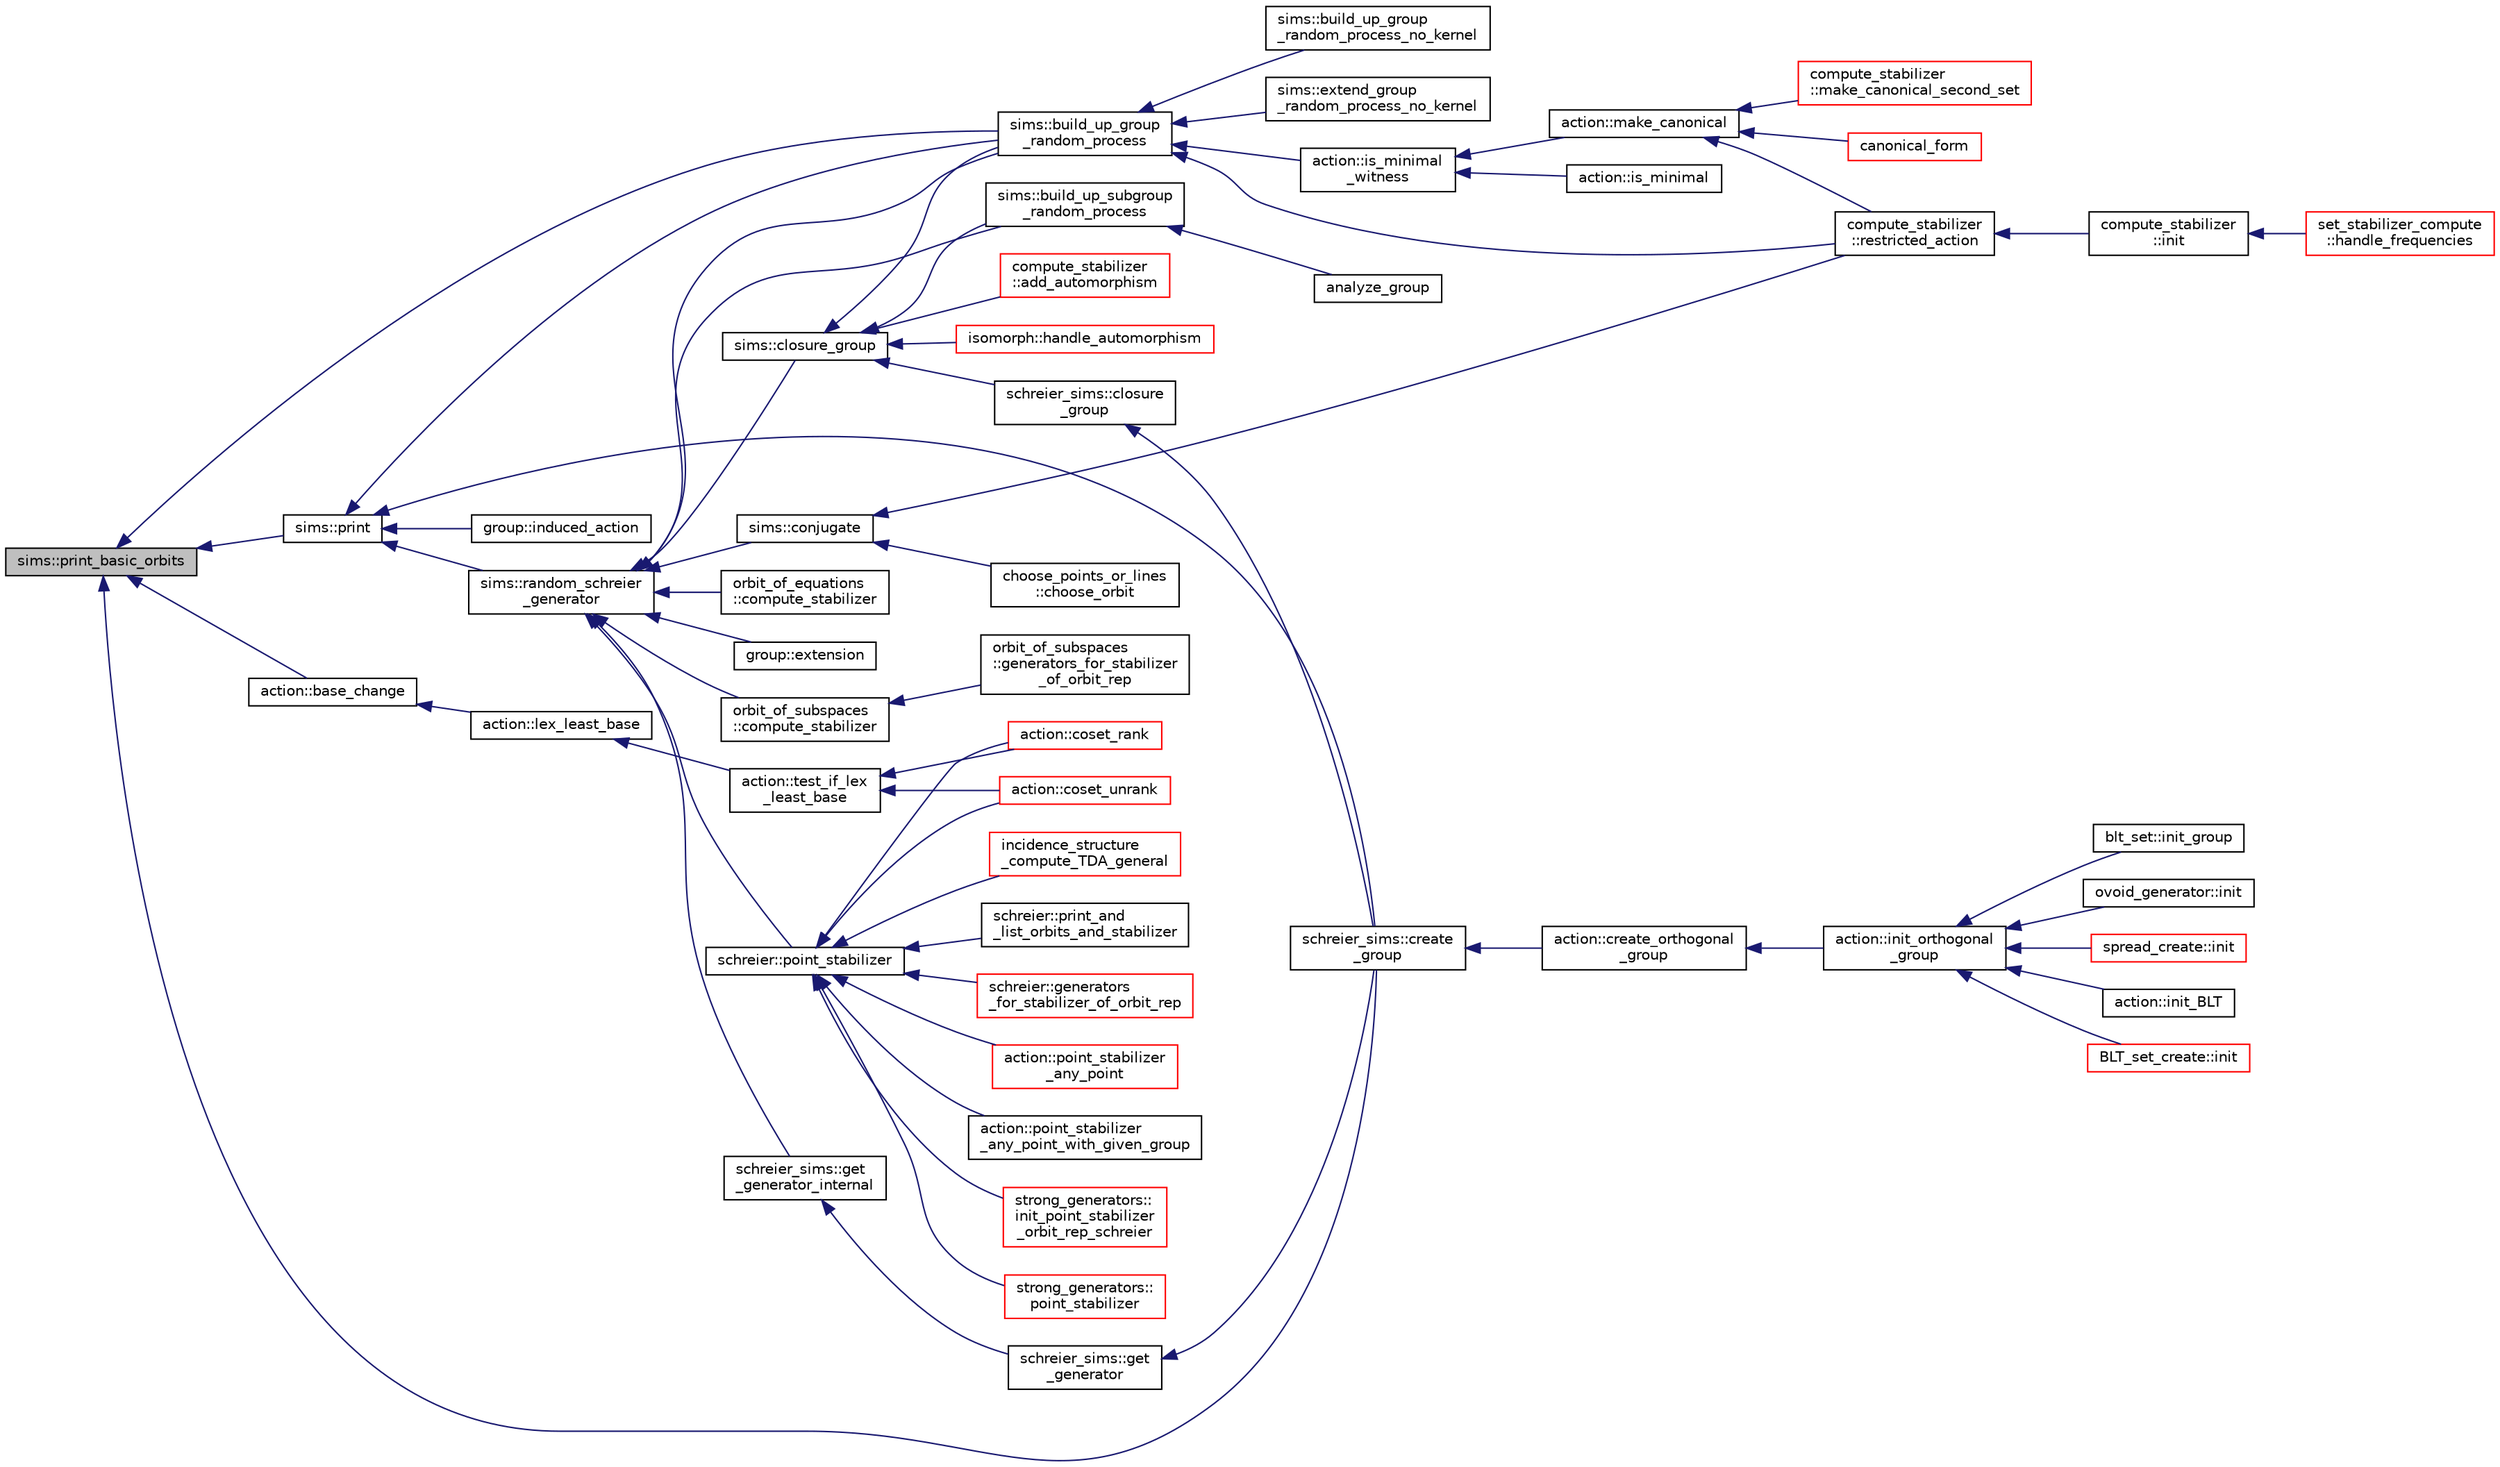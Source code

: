 digraph "sims::print_basic_orbits"
{
  edge [fontname="Helvetica",fontsize="10",labelfontname="Helvetica",labelfontsize="10"];
  node [fontname="Helvetica",fontsize="10",shape=record];
  rankdir="LR";
  Node8624 [label="sims::print_basic_orbits",height=0.2,width=0.4,color="black", fillcolor="grey75", style="filled", fontcolor="black"];
  Node8624 -> Node8625 [dir="back",color="midnightblue",fontsize="10",style="solid",fontname="Helvetica"];
  Node8625 [label="action::base_change",height=0.2,width=0.4,color="black", fillcolor="white", style="filled",URL="$d2/d86/classaction.html#a1cab1a81da804692affaf9b7060c90f6"];
  Node8625 -> Node8626 [dir="back",color="midnightblue",fontsize="10",style="solid",fontname="Helvetica"];
  Node8626 [label="action::lex_least_base",height=0.2,width=0.4,color="black", fillcolor="white", style="filled",URL="$d2/d86/classaction.html#a9a2ef76acebb468140a74f3a6af8eb88"];
  Node8626 -> Node8627 [dir="back",color="midnightblue",fontsize="10",style="solid",fontname="Helvetica"];
  Node8627 [label="action::test_if_lex\l_least_base",height=0.2,width=0.4,color="black", fillcolor="white", style="filled",URL="$d2/d86/classaction.html#afb63a2be19013fcf35337553d7c08eda"];
  Node8627 -> Node8628 [dir="back",color="midnightblue",fontsize="10",style="solid",fontname="Helvetica"];
  Node8628 [label="action::coset_unrank",height=0.2,width=0.4,color="red", fillcolor="white", style="filled",URL="$d2/d86/classaction.html#aeabf488f671d4e77a8a892eb58d82b34"];
  Node8627 -> Node8660 [dir="back",color="midnightblue",fontsize="10",style="solid",fontname="Helvetica"];
  Node8660 [label="action::coset_rank",height=0.2,width=0.4,color="red", fillcolor="white", style="filled",URL="$d2/d86/classaction.html#a5757c5b9562366be88526cc943c015e0"];
  Node8624 -> Node8664 [dir="back",color="midnightblue",fontsize="10",style="solid",fontname="Helvetica"];
  Node8664 [label="schreier_sims::create\l_group",height=0.2,width=0.4,color="black", fillcolor="white", style="filled",URL="$d0/da8/classschreier__sims.html#a1423aec8f5f7f69d0518cd4e69e29b07"];
  Node8664 -> Node8665 [dir="back",color="midnightblue",fontsize="10",style="solid",fontname="Helvetica"];
  Node8665 [label="action::create_orthogonal\l_group",height=0.2,width=0.4,color="black", fillcolor="white", style="filled",URL="$d2/d86/classaction.html#a9ec9857e52b35c91c52964a1c5701128"];
  Node8665 -> Node8666 [dir="back",color="midnightblue",fontsize="10",style="solid",fontname="Helvetica"];
  Node8666 [label="action::init_orthogonal\l_group",height=0.2,width=0.4,color="black", fillcolor="white", style="filled",URL="$d2/d86/classaction.html#a2cfe124956ed67d8b7a927bb44847cc2"];
  Node8666 -> Node8667 [dir="back",color="midnightblue",fontsize="10",style="solid",fontname="Helvetica"];
  Node8667 [label="blt_set::init_group",height=0.2,width=0.4,color="black", fillcolor="white", style="filled",URL="$d1/d3d/classblt__set.html#a9e5aede3bbac6f5e1dd31a8965bba200"];
  Node8666 -> Node8668 [dir="back",color="midnightblue",fontsize="10",style="solid",fontname="Helvetica"];
  Node8668 [label="ovoid_generator::init",height=0.2,width=0.4,color="black", fillcolor="white", style="filled",URL="$d3/daf/classovoid__generator.html#a44d90a4751554076f432f35089a964c2"];
  Node8666 -> Node8669 [dir="back",color="midnightblue",fontsize="10",style="solid",fontname="Helvetica"];
  Node8669 [label="spread_create::init",height=0.2,width=0.4,color="red", fillcolor="white", style="filled",URL="$de/d97/classspread__create.html#ae3c6630d33160e48a584c21a4f4a6209"];
  Node8666 -> Node8671 [dir="back",color="midnightblue",fontsize="10",style="solid",fontname="Helvetica"];
  Node8671 [label="action::init_BLT",height=0.2,width=0.4,color="black", fillcolor="white", style="filled",URL="$d2/d86/classaction.html#a0d33ca0ebe7467b984c3058520e02a0c"];
  Node8666 -> Node8672 [dir="back",color="midnightblue",fontsize="10",style="solid",fontname="Helvetica"];
  Node8672 [label="BLT_set_create::init",height=0.2,width=0.4,color="red", fillcolor="white", style="filled",URL="$d4/d40/class_b_l_t__set__create.html#af2b5df080b8358d8fcd7e41d187e8d0b"];
  Node8624 -> Node8674 [dir="back",color="midnightblue",fontsize="10",style="solid",fontname="Helvetica"];
  Node8674 [label="sims::print",height=0.2,width=0.4,color="black", fillcolor="white", style="filled",URL="$d9/df3/classsims.html#a93c3d22dc3ac6d78acc60bad65234944"];
  Node8674 -> Node8675 [dir="back",color="midnightblue",fontsize="10",style="solid",fontname="Helvetica"];
  Node8675 [label="group::induced_action",height=0.2,width=0.4,color="black", fillcolor="white", style="filled",URL="$d1/db7/classgroup.html#af6664c64704eb397874f42ed1ac7fed1"];
  Node8674 -> Node8664 [dir="back",color="midnightblue",fontsize="10",style="solid",fontname="Helvetica"];
  Node8674 -> Node8676 [dir="back",color="midnightblue",fontsize="10",style="solid",fontname="Helvetica"];
  Node8676 [label="sims::random_schreier\l_generator",height=0.2,width=0.4,color="black", fillcolor="white", style="filled",URL="$d9/df3/classsims.html#aaa77048e586c36a7639fa61ff66e0a23"];
  Node8676 -> Node8677 [dir="back",color="midnightblue",fontsize="10",style="solid",fontname="Helvetica"];
  Node8677 [label="schreier::point_stabilizer",height=0.2,width=0.4,color="black", fillcolor="white", style="filled",URL="$d3/dd6/classschreier.html#a976a31dfe3238284d96fc200532c7077"];
  Node8677 -> Node8678 [dir="back",color="midnightblue",fontsize="10",style="solid",fontname="Helvetica"];
  Node8678 [label="incidence_structure\l_compute_TDA_general",height=0.2,width=0.4,color="red", fillcolor="white", style="filled",URL="$df/d74/tl__geometry_8h.html#a21ab759f6e646f3fe703c17f39361448"];
  Node8677 -> Node8683 [dir="back",color="midnightblue",fontsize="10",style="solid",fontname="Helvetica"];
  Node8683 [label="schreier::print_and\l_list_orbits_and_stabilizer",height=0.2,width=0.4,color="black", fillcolor="white", style="filled",URL="$d3/dd6/classschreier.html#ad6b4fa4094b8c359f67b73fa73d7a159"];
  Node8677 -> Node8684 [dir="back",color="midnightblue",fontsize="10",style="solid",fontname="Helvetica"];
  Node8684 [label="schreier::generators\l_for_stabilizer_of_orbit_rep",height=0.2,width=0.4,color="red", fillcolor="white", style="filled",URL="$d3/dd6/classschreier.html#afd6fcc50900894e183d838f09e840da6"];
  Node8677 -> Node8695 [dir="back",color="midnightblue",fontsize="10",style="solid",fontname="Helvetica"];
  Node8695 [label="action::point_stabilizer\l_any_point",height=0.2,width=0.4,color="red", fillcolor="white", style="filled",URL="$d2/d86/classaction.html#a32ab18e3be9f4412d340ee94de405c13"];
  Node8677 -> Node8697 [dir="back",color="midnightblue",fontsize="10",style="solid",fontname="Helvetica"];
  Node8697 [label="action::point_stabilizer\l_any_point_with_given_group",height=0.2,width=0.4,color="black", fillcolor="white", style="filled",URL="$d2/d86/classaction.html#a4892e0399ba1be9d5f0aae001f18d663"];
  Node8677 -> Node8628 [dir="back",color="midnightblue",fontsize="10",style="solid",fontname="Helvetica"];
  Node8677 -> Node8660 [dir="back",color="midnightblue",fontsize="10",style="solid",fontname="Helvetica"];
  Node8677 -> Node8698 [dir="back",color="midnightblue",fontsize="10",style="solid",fontname="Helvetica"];
  Node8698 [label="strong_generators::\linit_point_stabilizer\l_orbit_rep_schreier",height=0.2,width=0.4,color="red", fillcolor="white", style="filled",URL="$dc/d09/classstrong__generators.html#abca7016c4618063c8c65a62c4ca889b9"];
  Node8677 -> Node8700 [dir="back",color="midnightblue",fontsize="10",style="solid",fontname="Helvetica"];
  Node8700 [label="strong_generators::\lpoint_stabilizer",height=0.2,width=0.4,color="red", fillcolor="white", style="filled",URL="$dc/d09/classstrong__generators.html#ad7ce398640e75836a6a4dde4e305e9e0"];
  Node8676 -> Node8707 [dir="back",color="midnightblue",fontsize="10",style="solid",fontname="Helvetica"];
  Node8707 [label="group::extension",height=0.2,width=0.4,color="black", fillcolor="white", style="filled",URL="$d1/db7/classgroup.html#a798cd01cad4d5616b67fa456b8b04008"];
  Node8676 -> Node8708 [dir="back",color="midnightblue",fontsize="10",style="solid",fontname="Helvetica"];
  Node8708 [label="schreier_sims::get\l_generator_internal",height=0.2,width=0.4,color="black", fillcolor="white", style="filled",URL="$d0/da8/classschreier__sims.html#a8d2feedf9ac36e320ec0999b868a8f7b"];
  Node8708 -> Node8709 [dir="back",color="midnightblue",fontsize="10",style="solid",fontname="Helvetica"];
  Node8709 [label="schreier_sims::get\l_generator",height=0.2,width=0.4,color="black", fillcolor="white", style="filled",URL="$d0/da8/classschreier__sims.html#ab8cc956f8a60d3a28ff2418973a4ca58"];
  Node8709 -> Node8664 [dir="back",color="midnightblue",fontsize="10",style="solid",fontname="Helvetica"];
  Node8676 -> Node8710 [dir="back",color="midnightblue",fontsize="10",style="solid",fontname="Helvetica"];
  Node8710 [label="sims::conjugate",height=0.2,width=0.4,color="black", fillcolor="white", style="filled",URL="$d9/df3/classsims.html#ae5fdcadcb51929b4f5c02347384d8b8d"];
  Node8710 -> Node8711 [dir="back",color="midnightblue",fontsize="10",style="solid",fontname="Helvetica"];
  Node8711 [label="compute_stabilizer\l::restricted_action",height=0.2,width=0.4,color="black", fillcolor="white", style="filled",URL="$d8/d30/classcompute__stabilizer.html#a895df470da0ac14f812c3c4b6f2280b9"];
  Node8711 -> Node8712 [dir="back",color="midnightblue",fontsize="10",style="solid",fontname="Helvetica"];
  Node8712 [label="compute_stabilizer\l::init",height=0.2,width=0.4,color="black", fillcolor="white", style="filled",URL="$d8/d30/classcompute__stabilizer.html#a36a1729430f317a65559220a8206a7d7"];
  Node8712 -> Node8713 [dir="back",color="midnightblue",fontsize="10",style="solid",fontname="Helvetica"];
  Node8713 [label="set_stabilizer_compute\l::handle_frequencies",height=0.2,width=0.4,color="red", fillcolor="white", style="filled",URL="$d8/dc6/classset__stabilizer__compute.html#a247c31bc3f19f22dadbfd7607cbaaa78"];
  Node8710 -> Node8722 [dir="back",color="midnightblue",fontsize="10",style="solid",fontname="Helvetica"];
  Node8722 [label="choose_points_or_lines\l::choose_orbit",height=0.2,width=0.4,color="black", fillcolor="white", style="filled",URL="$d6/d75/classchoose__points__or__lines.html#a17def7dc2b9407b483d887fb24fab74d"];
  Node8676 -> Node8723 [dir="back",color="midnightblue",fontsize="10",style="solid",fontname="Helvetica"];
  Node8723 [label="sims::build_up_group\l_random_process",height=0.2,width=0.4,color="black", fillcolor="white", style="filled",URL="$d9/df3/classsims.html#afde54d656304b5a92459615f2690ea64"];
  Node8723 -> Node8724 [dir="back",color="midnightblue",fontsize="10",style="solid",fontname="Helvetica"];
  Node8724 [label="action::is_minimal\l_witness",height=0.2,width=0.4,color="black", fillcolor="white", style="filled",URL="$d2/d86/classaction.html#aabf5ea4227f124eac2badc5d5225e220"];
  Node8724 -> Node8725 [dir="back",color="midnightblue",fontsize="10",style="solid",fontname="Helvetica"];
  Node8725 [label="action::is_minimal",height=0.2,width=0.4,color="black", fillcolor="white", style="filled",URL="$d2/d86/classaction.html#a1905e4012d6352a0337f6ee25ef3a875"];
  Node8724 -> Node8726 [dir="back",color="midnightblue",fontsize="10",style="solid",fontname="Helvetica"];
  Node8726 [label="action::make_canonical",height=0.2,width=0.4,color="black", fillcolor="white", style="filled",URL="$d2/d86/classaction.html#ae20ff0b8d092d2eddf9b661fb8821fd2"];
  Node8726 -> Node8727 [dir="back",color="midnightblue",fontsize="10",style="solid",fontname="Helvetica"];
  Node8727 [label="canonical_form",height=0.2,width=0.4,color="red", fillcolor="white", style="filled",URL="$d0/de6/projective__space__main_8_c.html#a5f0f6b71cd402c5b41240c420e533e60"];
  Node8726 -> Node8711 [dir="back",color="midnightblue",fontsize="10",style="solid",fontname="Helvetica"];
  Node8726 -> Node8731 [dir="back",color="midnightblue",fontsize="10",style="solid",fontname="Helvetica"];
  Node8731 [label="compute_stabilizer\l::make_canonical_second_set",height=0.2,width=0.4,color="red", fillcolor="white", style="filled",URL="$d8/d30/classcompute__stabilizer.html#aa33f9b1e4823afd5196eec36d3082084"];
  Node8723 -> Node8734 [dir="back",color="midnightblue",fontsize="10",style="solid",fontname="Helvetica"];
  Node8734 [label="sims::build_up_group\l_random_process_no_kernel",height=0.2,width=0.4,color="black", fillcolor="white", style="filled",URL="$d9/df3/classsims.html#a33747471a3e1ebdee59aff4edde62669"];
  Node8723 -> Node8735 [dir="back",color="midnightblue",fontsize="10",style="solid",fontname="Helvetica"];
  Node8735 [label="sims::extend_group\l_random_process_no_kernel",height=0.2,width=0.4,color="black", fillcolor="white", style="filled",URL="$d9/df3/classsims.html#a20958fd83e43b33c009e873b9df2fa11"];
  Node8723 -> Node8711 [dir="back",color="midnightblue",fontsize="10",style="solid",fontname="Helvetica"];
  Node8676 -> Node8736 [dir="back",color="midnightblue",fontsize="10",style="solid",fontname="Helvetica"];
  Node8736 [label="sims::closure_group",height=0.2,width=0.4,color="black", fillcolor="white", style="filled",URL="$d9/df3/classsims.html#a7ecab5d843b1960ba9386e1b5dd41b95"];
  Node8736 -> Node8737 [dir="back",color="midnightblue",fontsize="10",style="solid",fontname="Helvetica"];
  Node8737 [label="schreier_sims::closure\l_group",height=0.2,width=0.4,color="black", fillcolor="white", style="filled",URL="$d0/da8/classschreier__sims.html#ab7b5e8db97b550983b0213f713365feb"];
  Node8737 -> Node8664 [dir="back",color="midnightblue",fontsize="10",style="solid",fontname="Helvetica"];
  Node8736 -> Node8723 [dir="back",color="midnightblue",fontsize="10",style="solid",fontname="Helvetica"];
  Node8736 -> Node8738 [dir="back",color="midnightblue",fontsize="10",style="solid",fontname="Helvetica"];
  Node8738 [label="sims::build_up_subgroup\l_random_process",height=0.2,width=0.4,color="black", fillcolor="white", style="filled",URL="$d9/df3/classsims.html#abd2e45239922c514c61c6ac523b72af0"];
  Node8738 -> Node8739 [dir="back",color="midnightblue",fontsize="10",style="solid",fontname="Helvetica"];
  Node8739 [label="analyze_group",height=0.2,width=0.4,color="black", fillcolor="white", style="filled",URL="$d0/d76/tl__algebra__and__number__theory_8h.html#acc445ef9d19e7fe78fbe1a057328958e"];
  Node8736 -> Node8740 [dir="back",color="midnightblue",fontsize="10",style="solid",fontname="Helvetica"];
  Node8740 [label="compute_stabilizer\l::add_automorphism",height=0.2,width=0.4,color="red", fillcolor="white", style="filled",URL="$d8/d30/classcompute__stabilizer.html#a502a7a928fa84be6c9ae36d5dac36b54"];
  Node8736 -> Node8741 [dir="back",color="midnightblue",fontsize="10",style="solid",fontname="Helvetica"];
  Node8741 [label="isomorph::handle_automorphism",height=0.2,width=0.4,color="red", fillcolor="white", style="filled",URL="$d3/d5f/classisomorph.html#a95e0ae39f992234f7cbeb6f1d57d82df"];
  Node8676 -> Node8738 [dir="back",color="midnightblue",fontsize="10",style="solid",fontname="Helvetica"];
  Node8676 -> Node8749 [dir="back",color="midnightblue",fontsize="10",style="solid",fontname="Helvetica"];
  Node8749 [label="orbit_of_equations\l::compute_stabilizer",height=0.2,width=0.4,color="black", fillcolor="white", style="filled",URL="$dd/d23/classorbit__of__equations.html#ae91b1fc7aaed29d4cd3ece65d39eb300"];
  Node8676 -> Node8750 [dir="back",color="midnightblue",fontsize="10",style="solid",fontname="Helvetica"];
  Node8750 [label="orbit_of_subspaces\l::compute_stabilizer",height=0.2,width=0.4,color="black", fillcolor="white", style="filled",URL="$d5/d64/classorbit__of__subspaces.html#a417479ac6c67e0a70ccd873212f504a9"];
  Node8750 -> Node8751 [dir="back",color="midnightblue",fontsize="10",style="solid",fontname="Helvetica"];
  Node8751 [label="orbit_of_subspaces\l::generators_for_stabilizer\l_of_orbit_rep",height=0.2,width=0.4,color="black", fillcolor="white", style="filled",URL="$d5/d64/classorbit__of__subspaces.html#a79caaec8e5a402678982e3eb29ca7053"];
  Node8674 -> Node8723 [dir="back",color="midnightblue",fontsize="10",style="solid",fontname="Helvetica"];
  Node8624 -> Node8723 [dir="back",color="midnightblue",fontsize="10",style="solid",fontname="Helvetica"];
}
